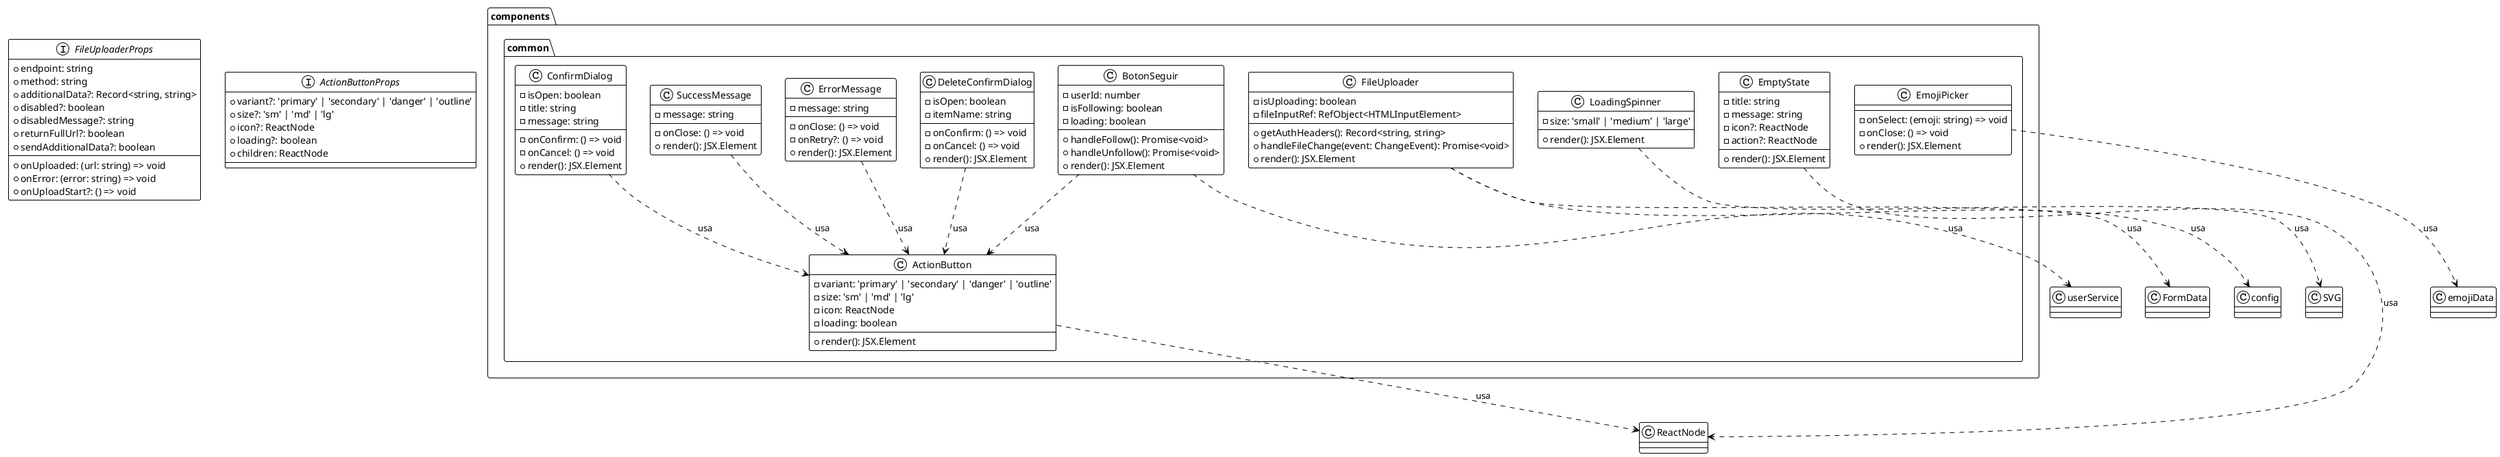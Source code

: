@startuml Common
!theme plain
skinparam classStyle rectangle

package "components.common" {
    class ActionButton {
        -variant: 'primary' | 'secondary' | 'danger' | 'outline'
        -size: 'sm' | 'md' | 'lg'
        -icon: ReactNode
        -loading: boolean
        +render(): JSX.Element
    }

    class FileUploader {
        -isUploading: boolean
        -fileInputRef: RefObject<HTMLInputElement>
        +getAuthHeaders(): Record<string, string>
        +handleFileChange(event: ChangeEvent): Promise<void>
        +render(): JSX.Element
    }

    class LoadingSpinner {
        -size: 'small' | 'medium' | 'large'
        +render(): JSX.Element
    }

    class ErrorMessage {
        -message: string
        -onClose: () => void
        -onRetry?: () => void
        +render(): JSX.Element
    }

    class SuccessMessage {
        -message: string
        -onClose: () => void
        +render(): JSX.Element
    }

    class ConfirmDialog {
        -isOpen: boolean
        -title: string
        -message: string
        -onConfirm: () => void
        -onCancel: () => void
        +render(): JSX.Element
    }

    class DeleteConfirmDialog {
        -isOpen: boolean
        -itemName: string
        -onConfirm: () => void
        -onCancel: () => void
        +render(): JSX.Element
    }

    class EmptyState {
        -title: string
        -message: string
        -icon?: ReactNode
        -action?: ReactNode
        +render(): JSX.Element
    }

    class BotonSeguir {
        -userId: number
        -isFollowing: boolean
        -loading: boolean
        +handleFollow(): Promise<void>
        +handleUnfollow(): Promise<void>
        +render(): JSX.Element
    }

    class EmojiPicker {
        -onSelect: (emoji: string) => void
        -onClose: () => void
        +render(): JSX.Element
    }
}

' Interfaces
interface FileUploaderProps {
    +endpoint: string
    +method: string
    +additionalData?: Record<string, string>
    +onUploaded: (url: string) => void
    +onError: (error: string) => void
    +disabled?: boolean
    +disabledMessage?: string
    +onUploadStart?: () => void
    +returnFullUrl?: boolean
    +sendAdditionalData?: boolean
}

interface ActionButtonProps {
    +variant?: 'primary' | 'secondary' | 'danger' | 'outline'
    +size?: 'sm' | 'md' | 'lg'
    +icon?: ReactNode
    +loading?: boolean
    +children: ReactNode
}

' Relaciones
FileUploader ..> config : usa
BotonSeguir ..> userService : usa
EmojiPicker ..> emojiData : usa

' Dependencias
ActionButton ..> ReactNode : usa
FileUploader ..> FormData : usa
LoadingSpinner ..> SVG : usa
ErrorMessage ..> ActionButton : usa
SuccessMessage ..> ActionButton : usa
ConfirmDialog ..> ActionButton : usa
DeleteConfirmDialog ..> ActionButton : usa
EmptyState ..> ReactNode : usa
BotonSeguir ..> ActionButton : usa

@enduml 